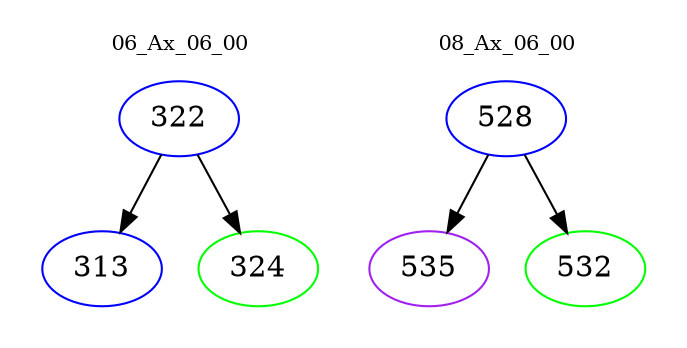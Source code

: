 digraph{
subgraph cluster_0 {
color = white
label = "06_Ax_06_00";
fontsize=10;
T0_322 [label="322", color="blue"]
T0_322 -> T0_313 [color="black"]
T0_313 [label="313", color="blue"]
T0_322 -> T0_324 [color="black"]
T0_324 [label="324", color="green"]
}
subgraph cluster_1 {
color = white
label = "08_Ax_06_00";
fontsize=10;
T1_528 [label="528", color="blue"]
T1_528 -> T1_535 [color="black"]
T1_535 [label="535", color="purple"]
T1_528 -> T1_532 [color="black"]
T1_532 [label="532", color="green"]
}
}
